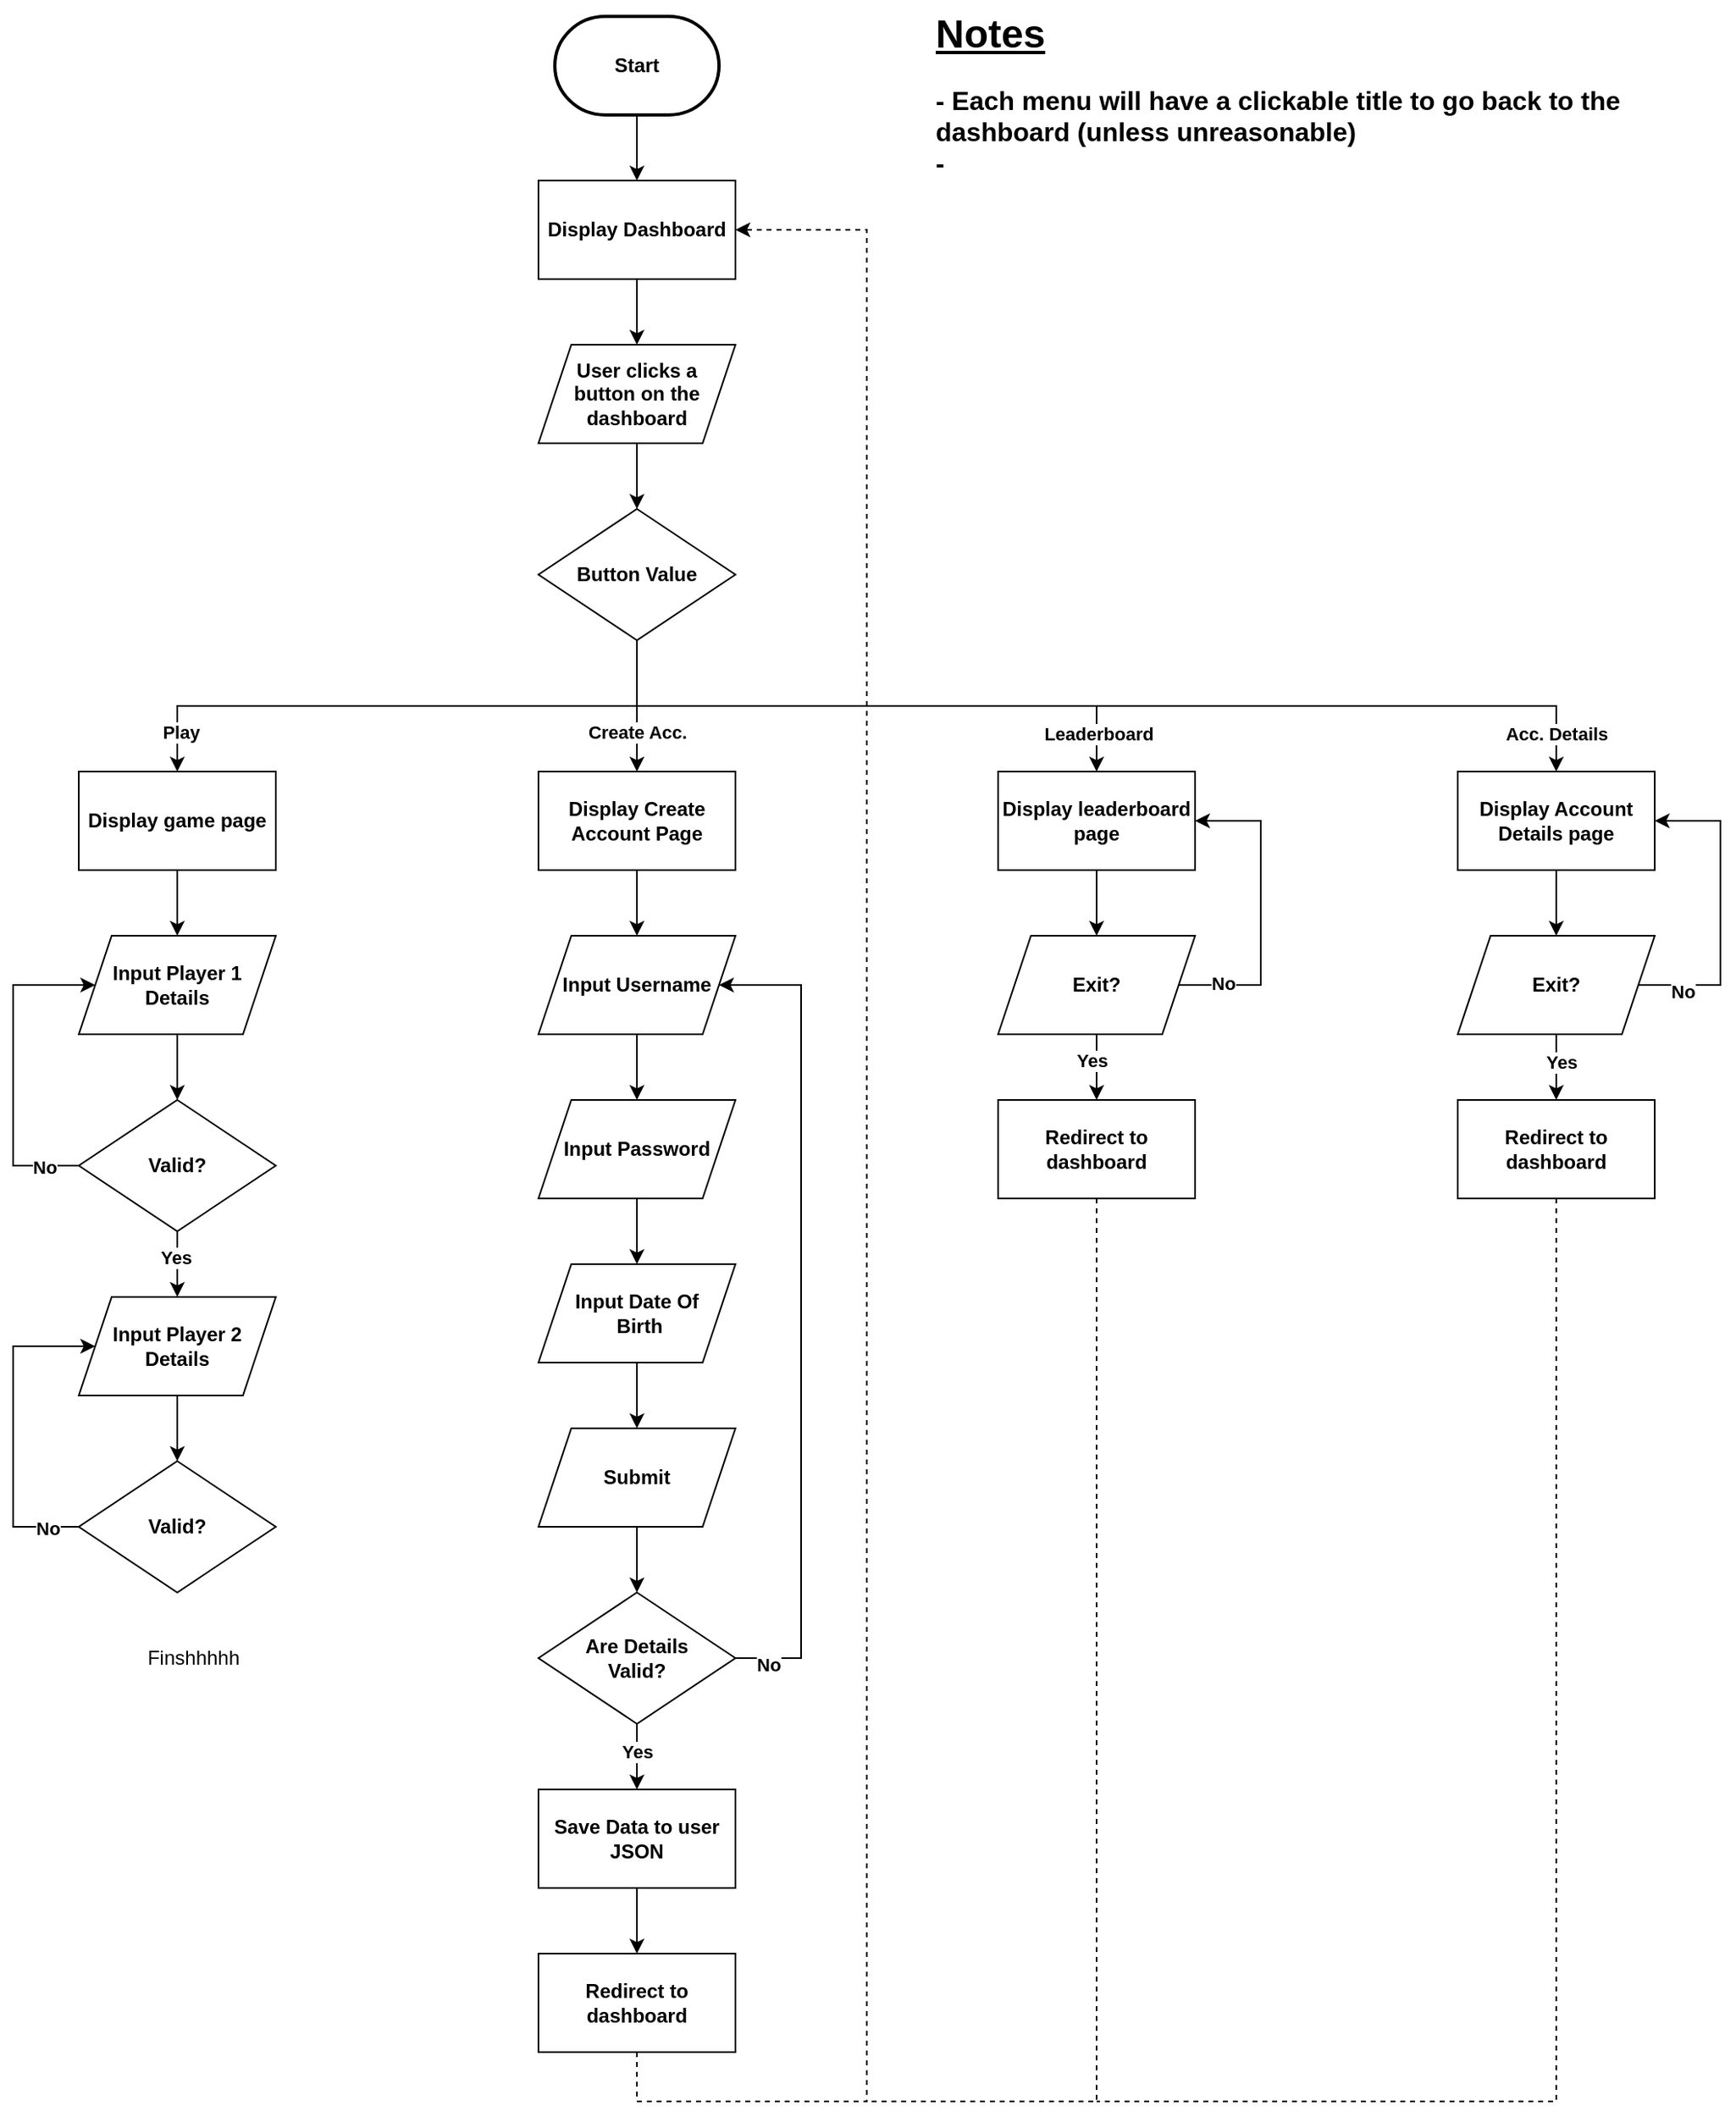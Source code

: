 <mxfile version="28.2.8">
  <diagram id="GJNnh0aB_3hqjro0ZcHj" name="Page-1">
    <mxGraphModel dx="2153" dy="783" grid="1" gridSize="10" guides="1" tooltips="1" connect="1" arrows="1" fold="1" page="1" pageScale="1" pageWidth="850" pageHeight="1100" math="0" shadow="0">
      <root>
        <mxCell id="0" />
        <mxCell id="1" parent="0" />
        <mxCell id="fMOrN0PpRIhcox0cRY3--9" value="" style="edgeStyle=orthogonalEdgeStyle;rounded=0;orthogonalLoop=1;jettySize=auto;html=1;" edge="1" parent="1" source="fMOrN0PpRIhcox0cRY3--3" target="fMOrN0PpRIhcox0cRY3--8">
          <mxGeometry relative="1" as="geometry" />
        </mxCell>
        <mxCell id="fMOrN0PpRIhcox0cRY3--3" value="&lt;b&gt;Display Dashboard&lt;/b&gt;" style="rounded=0;whiteSpace=wrap;html=1;" vertex="1" parent="1">
          <mxGeometry x="320" y="150" width="120" height="60" as="geometry" />
        </mxCell>
        <mxCell id="fMOrN0PpRIhcox0cRY3--6" value="&lt;b&gt;Button Value&lt;/b&gt;" style="rhombus;whiteSpace=wrap;html=1;" vertex="1" parent="1">
          <mxGeometry x="320" y="350" width="120" height="80" as="geometry" />
        </mxCell>
        <mxCell id="fMOrN0PpRIhcox0cRY3--10" value="" style="edgeStyle=orthogonalEdgeStyle;rounded=0;orthogonalLoop=1;jettySize=auto;html=1;" edge="1" parent="1" source="fMOrN0PpRIhcox0cRY3--8" target="fMOrN0PpRIhcox0cRY3--6">
          <mxGeometry relative="1" as="geometry" />
        </mxCell>
        <mxCell id="fMOrN0PpRIhcox0cRY3--8" value="&lt;b&gt;User clicks a&lt;/b&gt;&lt;br&gt;&lt;div&gt;&lt;b&gt;button on the&lt;/b&gt;&lt;/div&gt;&lt;div&gt;&lt;b&gt;dashboard&lt;/b&gt;&lt;/div&gt;" style="shape=parallelogram;perimeter=parallelogramPerimeter;whiteSpace=wrap;html=1;fixedSize=1;" vertex="1" parent="1">
          <mxGeometry x="320" y="250" width="120" height="60" as="geometry" />
        </mxCell>
        <mxCell id="fMOrN0PpRIhcox0cRY3--38" value="" style="edgeStyle=orthogonalEdgeStyle;rounded=0;orthogonalLoop=1;jettySize=auto;html=1;" edge="1" parent="1" source="fMOrN0PpRIhcox0cRY3--11" target="fMOrN0PpRIhcox0cRY3--37">
          <mxGeometry relative="1" as="geometry" />
        </mxCell>
        <mxCell id="fMOrN0PpRIhcox0cRY3--11" value="&lt;b&gt;Display game page&lt;/b&gt;" style="rounded=0;whiteSpace=wrap;html=1;" vertex="1" parent="1">
          <mxGeometry x="40" y="510" width="120" height="60" as="geometry" />
        </mxCell>
        <mxCell id="fMOrN0PpRIhcox0cRY3--79" value="" style="edgeStyle=orthogonalEdgeStyle;rounded=0;orthogonalLoop=1;jettySize=auto;html=1;" edge="1" parent="1" source="fMOrN0PpRIhcox0cRY3--12" target="fMOrN0PpRIhcox0cRY3--76">
          <mxGeometry relative="1" as="geometry" />
        </mxCell>
        <mxCell id="fMOrN0PpRIhcox0cRY3--12" value="&lt;b&gt;Display leaderboard page&lt;/b&gt;" style="rounded=0;whiteSpace=wrap;html=1;" vertex="1" parent="1">
          <mxGeometry x="600" y="510" width="120" height="60" as="geometry" />
        </mxCell>
        <mxCell id="fMOrN0PpRIhcox0cRY3--56" value="" style="edgeStyle=orthogonalEdgeStyle;rounded=0;orthogonalLoop=1;jettySize=auto;html=1;" edge="1" parent="1" source="fMOrN0PpRIhcox0cRY3--22" target="fMOrN0PpRIhcox0cRY3--53">
          <mxGeometry relative="1" as="geometry" />
        </mxCell>
        <mxCell id="fMOrN0PpRIhcox0cRY3--22" value="&lt;b&gt;Display Create Account Page&lt;/b&gt;" style="rounded=0;whiteSpace=wrap;html=1;" vertex="1" parent="1">
          <mxGeometry x="320" y="510" width="120" height="60" as="geometry" />
        </mxCell>
        <mxCell id="fMOrN0PpRIhcox0cRY3--87" value="" style="edgeStyle=orthogonalEdgeStyle;rounded=0;orthogonalLoop=1;jettySize=auto;html=1;" edge="1" parent="1" source="fMOrN0PpRIhcox0cRY3--28" target="fMOrN0PpRIhcox0cRY3--86">
          <mxGeometry relative="1" as="geometry" />
        </mxCell>
        <mxCell id="fMOrN0PpRIhcox0cRY3--28" value="&lt;b&gt;Display Account Details page&lt;/b&gt;" style="rounded=0;whiteSpace=wrap;html=1;" vertex="1" parent="1">
          <mxGeometry x="880" y="510" width="120" height="60" as="geometry" />
        </mxCell>
        <mxCell id="fMOrN0PpRIhcox0cRY3--29" value="" style="endArrow=classic;html=1;rounded=0;exitX=0.5;exitY=1;exitDx=0;exitDy=0;entryX=0.5;entryY=0;entryDx=0;entryDy=0;" edge="1" parent="1" source="fMOrN0PpRIhcox0cRY3--6" target="fMOrN0PpRIhcox0cRY3--22">
          <mxGeometry width="50" height="50" relative="1" as="geometry">
            <mxPoint x="490" y="560" as="sourcePoint" />
            <mxPoint x="540" y="510" as="targetPoint" />
          </mxGeometry>
        </mxCell>
        <mxCell id="fMOrN0PpRIhcox0cRY3--33" value="&lt;b&gt;Create Acc.&lt;/b&gt;" style="edgeLabel;html=1;align=center;verticalAlign=middle;resizable=0;points=[];" vertex="1" connectable="0" parent="fMOrN0PpRIhcox0cRY3--29">
          <mxGeometry x="0.404" relative="1" as="geometry">
            <mxPoint as="offset" />
          </mxGeometry>
        </mxCell>
        <mxCell id="fMOrN0PpRIhcox0cRY3--30" value="" style="endArrow=classic;html=1;rounded=0;entryX=0.5;entryY=0;entryDx=0;entryDy=0;" edge="1" parent="1" target="fMOrN0PpRIhcox0cRY3--11">
          <mxGeometry width="50" height="50" relative="1" as="geometry">
            <mxPoint x="380" y="470" as="sourcePoint" />
            <mxPoint x="240" y="420" as="targetPoint" />
            <Array as="points">
              <mxPoint x="100" y="470" />
            </Array>
          </mxGeometry>
        </mxCell>
        <mxCell id="fMOrN0PpRIhcox0cRY3--34" value="&lt;b&gt;Play&lt;/b&gt;" style="edgeLabel;html=1;align=center;verticalAlign=middle;resizable=0;points=[];" vertex="1" connectable="0" parent="fMOrN0PpRIhcox0cRY3--30">
          <mxGeometry x="0.849" y="2" relative="1" as="geometry">
            <mxPoint as="offset" />
          </mxGeometry>
        </mxCell>
        <mxCell id="fMOrN0PpRIhcox0cRY3--32" value="" style="endArrow=classic;html=1;rounded=0;entryX=0.5;entryY=0;entryDx=0;entryDy=0;" edge="1" parent="1" target="fMOrN0PpRIhcox0cRY3--12">
          <mxGeometry width="50" height="50" relative="1" as="geometry">
            <mxPoint x="660" y="470" as="sourcePoint" />
            <mxPoint x="720" y="370" as="targetPoint" />
          </mxGeometry>
        </mxCell>
        <mxCell id="fMOrN0PpRIhcox0cRY3--35" value="&lt;b&gt;Leaderboard&lt;/b&gt;" style="edgeLabel;html=1;align=center;verticalAlign=middle;resizable=0;points=[];" vertex="1" connectable="0" parent="fMOrN0PpRIhcox0cRY3--32">
          <mxGeometry x="-0.183" y="1" relative="1" as="geometry">
            <mxPoint as="offset" />
          </mxGeometry>
        </mxCell>
        <mxCell id="fMOrN0PpRIhcox0cRY3--41" value="" style="edgeStyle=orthogonalEdgeStyle;rounded=0;orthogonalLoop=1;jettySize=auto;html=1;" edge="1" parent="1" source="fMOrN0PpRIhcox0cRY3--37" target="fMOrN0PpRIhcox0cRY3--40">
          <mxGeometry relative="1" as="geometry" />
        </mxCell>
        <mxCell id="fMOrN0PpRIhcox0cRY3--37" value="&lt;b&gt;Input Player 1 Details&lt;/b&gt;" style="shape=parallelogram;perimeter=parallelogramPerimeter;whiteSpace=wrap;html=1;fixedSize=1;" vertex="1" parent="1">
          <mxGeometry x="40" y="610" width="120" height="60" as="geometry" />
        </mxCell>
        <mxCell id="fMOrN0PpRIhcox0cRY3--42" style="edgeStyle=orthogonalEdgeStyle;rounded=0;orthogonalLoop=1;jettySize=auto;html=1;entryX=0;entryY=0.5;entryDx=0;entryDy=0;" edge="1" parent="1" source="fMOrN0PpRIhcox0cRY3--40" target="fMOrN0PpRIhcox0cRY3--37">
          <mxGeometry relative="1" as="geometry">
            <Array as="points">
              <mxPoint y="750" />
              <mxPoint y="640" />
            </Array>
          </mxGeometry>
        </mxCell>
        <mxCell id="fMOrN0PpRIhcox0cRY3--43" value="&lt;b&gt;No&lt;/b&gt;" style="edgeLabel;html=1;align=center;verticalAlign=middle;resizable=0;points=[];" vertex="1" connectable="0" parent="fMOrN0PpRIhcox0cRY3--42">
          <mxGeometry x="-0.79" y="1" relative="1" as="geometry">
            <mxPoint as="offset" />
          </mxGeometry>
        </mxCell>
        <mxCell id="fMOrN0PpRIhcox0cRY3--47" value="" style="edgeStyle=orthogonalEdgeStyle;rounded=0;orthogonalLoop=1;jettySize=auto;html=1;" edge="1" parent="1" source="fMOrN0PpRIhcox0cRY3--40" target="fMOrN0PpRIhcox0cRY3--46">
          <mxGeometry relative="1" as="geometry" />
        </mxCell>
        <mxCell id="fMOrN0PpRIhcox0cRY3--48" value="&lt;b&gt;Yes&lt;/b&gt;" style="edgeLabel;html=1;align=center;verticalAlign=middle;resizable=0;points=[];" vertex="1" connectable="0" parent="fMOrN0PpRIhcox0cRY3--47">
          <mxGeometry x="-0.192" y="-1" relative="1" as="geometry">
            <mxPoint as="offset" />
          </mxGeometry>
        </mxCell>
        <mxCell id="fMOrN0PpRIhcox0cRY3--40" value="&lt;b&gt;Valid?&lt;/b&gt;" style="rhombus;whiteSpace=wrap;html=1;" vertex="1" parent="1">
          <mxGeometry x="40" y="710" width="120" height="80" as="geometry" />
        </mxCell>
        <mxCell id="fMOrN0PpRIhcox0cRY3--45" value="" style="edgeStyle=orthogonalEdgeStyle;rounded=0;orthogonalLoop=1;jettySize=auto;html=1;" edge="1" parent="1" source="fMOrN0PpRIhcox0cRY3--44" target="fMOrN0PpRIhcox0cRY3--3">
          <mxGeometry relative="1" as="geometry" />
        </mxCell>
        <mxCell id="fMOrN0PpRIhcox0cRY3--44" value="&lt;b&gt;Start&lt;/b&gt;" style="strokeWidth=2;html=1;shape=mxgraph.flowchart.terminator;whiteSpace=wrap;" vertex="1" parent="1">
          <mxGeometry x="330" y="50" width="100" height="60" as="geometry" />
        </mxCell>
        <mxCell id="fMOrN0PpRIhcox0cRY3--50" value="" style="edgeStyle=orthogonalEdgeStyle;rounded=0;orthogonalLoop=1;jettySize=auto;html=1;" edge="1" parent="1" source="fMOrN0PpRIhcox0cRY3--46" target="fMOrN0PpRIhcox0cRY3--49">
          <mxGeometry relative="1" as="geometry" />
        </mxCell>
        <mxCell id="fMOrN0PpRIhcox0cRY3--46" value="&lt;b&gt;Input Player 2 Details&lt;/b&gt;" style="shape=parallelogram;perimeter=parallelogramPerimeter;whiteSpace=wrap;html=1;fixedSize=1;" vertex="1" parent="1">
          <mxGeometry x="40" y="830" width="120" height="60" as="geometry" />
        </mxCell>
        <mxCell id="fMOrN0PpRIhcox0cRY3--51" style="edgeStyle=orthogonalEdgeStyle;rounded=0;orthogonalLoop=1;jettySize=auto;html=1;entryX=0;entryY=0.5;entryDx=0;entryDy=0;" edge="1" parent="1" source="fMOrN0PpRIhcox0cRY3--49" target="fMOrN0PpRIhcox0cRY3--46">
          <mxGeometry relative="1" as="geometry">
            <Array as="points">
              <mxPoint y="970" />
              <mxPoint y="860" />
            </Array>
          </mxGeometry>
        </mxCell>
        <mxCell id="fMOrN0PpRIhcox0cRY3--52" value="&lt;b&gt;No&lt;/b&gt;" style="edgeLabel;html=1;align=center;verticalAlign=middle;resizable=0;points=[];" vertex="1" connectable="0" parent="fMOrN0PpRIhcox0cRY3--51">
          <mxGeometry x="-0.807" y="1" relative="1" as="geometry">
            <mxPoint as="offset" />
          </mxGeometry>
        </mxCell>
        <mxCell id="fMOrN0PpRIhcox0cRY3--49" value="&lt;b&gt;Valid?&lt;/b&gt;" style="rhombus;whiteSpace=wrap;html=1;" vertex="1" parent="1">
          <mxGeometry x="40" y="930" width="120" height="80" as="geometry" />
        </mxCell>
        <mxCell id="fMOrN0PpRIhcox0cRY3--57" value="" style="edgeStyle=orthogonalEdgeStyle;rounded=0;orthogonalLoop=1;jettySize=auto;html=1;" edge="1" parent="1" source="fMOrN0PpRIhcox0cRY3--53" target="fMOrN0PpRIhcox0cRY3--54">
          <mxGeometry relative="1" as="geometry" />
        </mxCell>
        <mxCell id="fMOrN0PpRIhcox0cRY3--53" value="&lt;b&gt;Input Username&lt;/b&gt;" style="shape=parallelogram;perimeter=parallelogramPerimeter;whiteSpace=wrap;html=1;fixedSize=1;" vertex="1" parent="1">
          <mxGeometry x="320" y="610" width="120" height="60" as="geometry" />
        </mxCell>
        <mxCell id="fMOrN0PpRIhcox0cRY3--58" value="" style="edgeStyle=orthogonalEdgeStyle;rounded=0;orthogonalLoop=1;jettySize=auto;html=1;" edge="1" parent="1" source="fMOrN0PpRIhcox0cRY3--54" target="fMOrN0PpRIhcox0cRY3--55">
          <mxGeometry relative="1" as="geometry" />
        </mxCell>
        <mxCell id="fMOrN0PpRIhcox0cRY3--54" value="&lt;b&gt;Input Password&lt;/b&gt;" style="shape=parallelogram;perimeter=parallelogramPerimeter;whiteSpace=wrap;html=1;fixedSize=1;" vertex="1" parent="1">
          <mxGeometry x="320" y="710" width="120" height="60" as="geometry" />
        </mxCell>
        <mxCell id="fMOrN0PpRIhcox0cRY3--62" value="" style="edgeStyle=orthogonalEdgeStyle;rounded=0;orthogonalLoop=1;jettySize=auto;html=1;" edge="1" parent="1" source="fMOrN0PpRIhcox0cRY3--55" target="fMOrN0PpRIhcox0cRY3--61">
          <mxGeometry relative="1" as="geometry" />
        </mxCell>
        <mxCell id="fMOrN0PpRIhcox0cRY3--55" value="&lt;b&gt;Input Date Of&lt;/b&gt;&lt;div&gt;&lt;b&gt;&amp;nbsp;Birth&lt;/b&gt;&lt;/div&gt;" style="shape=parallelogram;perimeter=parallelogramPerimeter;whiteSpace=wrap;html=1;fixedSize=1;" vertex="1" parent="1">
          <mxGeometry x="320" y="810" width="120" height="60" as="geometry" />
        </mxCell>
        <mxCell id="fMOrN0PpRIhcox0cRY3--64" style="edgeStyle=orthogonalEdgeStyle;rounded=0;orthogonalLoop=1;jettySize=auto;html=1;entryX=1;entryY=0.5;entryDx=0;entryDy=0;" edge="1" parent="1" source="fMOrN0PpRIhcox0cRY3--59" target="fMOrN0PpRIhcox0cRY3--53">
          <mxGeometry relative="1" as="geometry">
            <Array as="points">
              <mxPoint x="480" y="1050" />
              <mxPoint x="480" y="640" />
            </Array>
          </mxGeometry>
        </mxCell>
        <mxCell id="fMOrN0PpRIhcox0cRY3--65" value="&lt;b&gt;No&lt;/b&gt;" style="edgeLabel;html=1;align=center;verticalAlign=middle;resizable=0;points=[];" vertex="1" connectable="0" parent="fMOrN0PpRIhcox0cRY3--64">
          <mxGeometry x="-0.922" y="-4" relative="1" as="geometry">
            <mxPoint as="offset" />
          </mxGeometry>
        </mxCell>
        <mxCell id="fMOrN0PpRIhcox0cRY3--68" value="" style="edgeStyle=orthogonalEdgeStyle;rounded=0;orthogonalLoop=1;jettySize=auto;html=1;" edge="1" parent="1" source="fMOrN0PpRIhcox0cRY3--59" target="fMOrN0PpRIhcox0cRY3--67">
          <mxGeometry relative="1" as="geometry" />
        </mxCell>
        <mxCell id="fMOrN0PpRIhcox0cRY3--69" value="&lt;b&gt;Yes&lt;/b&gt;" style="edgeLabel;html=1;align=center;verticalAlign=middle;resizable=0;points=[];" vertex="1" connectable="0" parent="fMOrN0PpRIhcox0cRY3--68">
          <mxGeometry x="-0.183" relative="1" as="geometry">
            <mxPoint as="offset" />
          </mxGeometry>
        </mxCell>
        <mxCell id="fMOrN0PpRIhcox0cRY3--59" value="&lt;b&gt;Are Details&lt;/b&gt;&lt;div&gt;&lt;b&gt;Valid?&lt;/b&gt;&lt;/div&gt;" style="rhombus;whiteSpace=wrap;html=1;" vertex="1" parent="1">
          <mxGeometry x="320" y="1010" width="120" height="80" as="geometry" />
        </mxCell>
        <mxCell id="fMOrN0PpRIhcox0cRY3--63" value="" style="edgeStyle=orthogonalEdgeStyle;rounded=0;orthogonalLoop=1;jettySize=auto;html=1;" edge="1" parent="1" source="fMOrN0PpRIhcox0cRY3--61" target="fMOrN0PpRIhcox0cRY3--59">
          <mxGeometry relative="1" as="geometry" />
        </mxCell>
        <mxCell id="fMOrN0PpRIhcox0cRY3--61" value="&lt;b&gt;Submit&lt;/b&gt;" style="shape=parallelogram;perimeter=parallelogramPerimeter;whiteSpace=wrap;html=1;fixedSize=1;" vertex="1" parent="1">
          <mxGeometry x="320" y="910" width="120" height="60" as="geometry" />
        </mxCell>
        <mxCell id="fMOrN0PpRIhcox0cRY3--71" value="" style="edgeStyle=orthogonalEdgeStyle;rounded=0;orthogonalLoop=1;jettySize=auto;html=1;" edge="1" parent="1" source="fMOrN0PpRIhcox0cRY3--67" target="fMOrN0PpRIhcox0cRY3--70">
          <mxGeometry relative="1" as="geometry" />
        </mxCell>
        <mxCell id="fMOrN0PpRIhcox0cRY3--67" value="&lt;b&gt;Save Data to user JSON&lt;/b&gt;" style="rounded=0;whiteSpace=wrap;html=1;" vertex="1" parent="1">
          <mxGeometry x="320" y="1130" width="120" height="60" as="geometry" />
        </mxCell>
        <mxCell id="fMOrN0PpRIhcox0cRY3--72" style="edgeStyle=orthogonalEdgeStyle;rounded=0;orthogonalLoop=1;jettySize=auto;html=1;entryX=1;entryY=0.5;entryDx=0;entryDy=0;dashed=1;exitX=0.5;exitY=1;exitDx=0;exitDy=0;" edge="1" parent="1" source="fMOrN0PpRIhcox0cRY3--70" target="fMOrN0PpRIhcox0cRY3--3">
          <mxGeometry relative="1" as="geometry">
            <Array as="points">
              <mxPoint x="380" y="1320" />
              <mxPoint x="520" y="1320" />
              <mxPoint x="520" y="180" />
            </Array>
          </mxGeometry>
        </mxCell>
        <mxCell id="fMOrN0PpRIhcox0cRY3--70" value="&lt;b&gt;Redirect to dashboard&lt;/b&gt;" style="rounded=0;whiteSpace=wrap;html=1;" vertex="1" parent="1">
          <mxGeometry x="320" y="1230" width="120" height="60" as="geometry" />
        </mxCell>
        <mxCell id="fMOrN0PpRIhcox0cRY3--74" value="" style="endArrow=classic;html=1;rounded=0;entryX=0.5;entryY=0;entryDx=0;entryDy=0;" edge="1" parent="1" target="fMOrN0PpRIhcox0cRY3--28">
          <mxGeometry width="50" height="50" relative="1" as="geometry">
            <mxPoint x="380" y="470" as="sourcePoint" />
            <mxPoint x="700" y="460" as="targetPoint" />
            <Array as="points">
              <mxPoint x="940" y="470" />
            </Array>
          </mxGeometry>
        </mxCell>
        <mxCell id="fMOrN0PpRIhcox0cRY3--75" value="&lt;b&gt;Acc. Details&lt;/b&gt;" style="edgeLabel;html=1;align=center;verticalAlign=middle;resizable=0;points=[];" vertex="1" connectable="0" parent="fMOrN0PpRIhcox0cRY3--74">
          <mxGeometry x="0.923" relative="1" as="geometry">
            <mxPoint as="offset" />
          </mxGeometry>
        </mxCell>
        <mxCell id="fMOrN0PpRIhcox0cRY3--77" style="edgeStyle=orthogonalEdgeStyle;rounded=0;orthogonalLoop=1;jettySize=auto;html=1;entryX=1;entryY=0.5;entryDx=0;entryDy=0;" edge="1" parent="1" source="fMOrN0PpRIhcox0cRY3--76" target="fMOrN0PpRIhcox0cRY3--12">
          <mxGeometry relative="1" as="geometry">
            <Array as="points">
              <mxPoint x="760" y="640" />
              <mxPoint x="760" y="540" />
            </Array>
          </mxGeometry>
        </mxCell>
        <mxCell id="fMOrN0PpRIhcox0cRY3--78" value="&lt;b&gt;No&lt;/b&gt;" style="edgeLabel;html=1;align=center;verticalAlign=middle;resizable=0;points=[];" vertex="1" connectable="0" parent="fMOrN0PpRIhcox0cRY3--77">
          <mxGeometry x="-0.717" y="1" relative="1" as="geometry">
            <mxPoint as="offset" />
          </mxGeometry>
        </mxCell>
        <mxCell id="fMOrN0PpRIhcox0cRY3--83" value="" style="edgeStyle=orthogonalEdgeStyle;rounded=0;orthogonalLoop=1;jettySize=auto;html=1;" edge="1" parent="1" source="fMOrN0PpRIhcox0cRY3--76" target="fMOrN0PpRIhcox0cRY3--82">
          <mxGeometry relative="1" as="geometry" />
        </mxCell>
        <mxCell id="fMOrN0PpRIhcox0cRY3--84" value="&lt;b&gt;Yes&lt;/b&gt;" style="edgeLabel;html=1;align=center;verticalAlign=middle;resizable=0;points=[];" vertex="1" connectable="0" parent="fMOrN0PpRIhcox0cRY3--83">
          <mxGeometry x="-0.217" y="-3" relative="1" as="geometry">
            <mxPoint as="offset" />
          </mxGeometry>
        </mxCell>
        <mxCell id="fMOrN0PpRIhcox0cRY3--76" value="&lt;b&gt;Exit?&lt;/b&gt;" style="shape=parallelogram;perimeter=parallelogramPerimeter;whiteSpace=wrap;html=1;fixedSize=1;" vertex="1" parent="1">
          <mxGeometry x="600" y="610" width="120" height="60" as="geometry" />
        </mxCell>
        <mxCell id="fMOrN0PpRIhcox0cRY3--85" style="edgeStyle=orthogonalEdgeStyle;rounded=0;orthogonalLoop=1;jettySize=auto;html=1;endArrow=none;endFill=0;dashed=1;" edge="1" parent="1" source="fMOrN0PpRIhcox0cRY3--82">
          <mxGeometry relative="1" as="geometry">
            <mxPoint x="520" y="1320" as="targetPoint" />
            <Array as="points">
              <mxPoint x="660" y="1320" />
            </Array>
          </mxGeometry>
        </mxCell>
        <mxCell id="fMOrN0PpRIhcox0cRY3--82" value="&lt;b&gt;Redirect to dashboard&lt;/b&gt;" style="rounded=0;whiteSpace=wrap;html=1;" vertex="1" parent="1">
          <mxGeometry x="600" y="710" width="120" height="60" as="geometry" />
        </mxCell>
        <mxCell id="fMOrN0PpRIhcox0cRY3--88" style="edgeStyle=orthogonalEdgeStyle;rounded=0;orthogonalLoop=1;jettySize=auto;html=1;entryX=1;entryY=0.5;entryDx=0;entryDy=0;" edge="1" parent="1" source="fMOrN0PpRIhcox0cRY3--86" target="fMOrN0PpRIhcox0cRY3--28">
          <mxGeometry relative="1" as="geometry">
            <Array as="points">
              <mxPoint x="1040" y="640" />
              <mxPoint x="1040" y="540" />
            </Array>
          </mxGeometry>
        </mxCell>
        <mxCell id="fMOrN0PpRIhcox0cRY3--89" value="&lt;b&gt;No&lt;/b&gt;" style="edgeLabel;html=1;align=center;verticalAlign=middle;resizable=0;points=[];" vertex="1" connectable="0" parent="fMOrN0PpRIhcox0cRY3--88">
          <mxGeometry x="-0.718" y="-4" relative="1" as="geometry">
            <mxPoint as="offset" />
          </mxGeometry>
        </mxCell>
        <mxCell id="fMOrN0PpRIhcox0cRY3--92" value="" style="edgeStyle=orthogonalEdgeStyle;rounded=0;orthogonalLoop=1;jettySize=auto;html=1;" edge="1" parent="1" source="fMOrN0PpRIhcox0cRY3--86" target="fMOrN0PpRIhcox0cRY3--91">
          <mxGeometry relative="1" as="geometry" />
        </mxCell>
        <mxCell id="fMOrN0PpRIhcox0cRY3--93" value="&lt;b&gt;Yes&lt;/b&gt;" style="edgeLabel;html=1;align=center;verticalAlign=middle;resizable=0;points=[];" vertex="1" connectable="0" parent="fMOrN0PpRIhcox0cRY3--92">
          <mxGeometry x="-0.14" y="3" relative="1" as="geometry">
            <mxPoint as="offset" />
          </mxGeometry>
        </mxCell>
        <mxCell id="fMOrN0PpRIhcox0cRY3--86" value="&lt;b&gt;Exit?&lt;/b&gt;" style="shape=parallelogram;perimeter=parallelogramPerimeter;whiteSpace=wrap;html=1;fixedSize=1;" vertex="1" parent="1">
          <mxGeometry x="880" y="610" width="120" height="60" as="geometry" />
        </mxCell>
        <mxCell id="fMOrN0PpRIhcox0cRY3--94" style="edgeStyle=orthogonalEdgeStyle;rounded=0;orthogonalLoop=1;jettySize=auto;html=1;dashed=1;endArrow=none;endFill=0;" edge="1" parent="1" source="fMOrN0PpRIhcox0cRY3--91">
          <mxGeometry relative="1" as="geometry">
            <mxPoint x="660" y="1320" as="targetPoint" />
            <Array as="points">
              <mxPoint x="940" y="1320" />
            </Array>
          </mxGeometry>
        </mxCell>
        <mxCell id="fMOrN0PpRIhcox0cRY3--91" value="&lt;b&gt;Redirect to dashboard&lt;/b&gt;" style="rounded=0;whiteSpace=wrap;html=1;" vertex="1" parent="1">
          <mxGeometry x="880" y="710" width="120" height="60" as="geometry" />
        </mxCell>
        <mxCell id="fMOrN0PpRIhcox0cRY3--95" value="&lt;h1 style=&quot;margin-top: 0px;&quot;&gt;&lt;u&gt;Notes&lt;/u&gt;&lt;/h1&gt;&lt;div&gt;&lt;font style=&quot;font-size: 16px;&quot;&gt;&lt;b style=&quot;&quot;&gt;- Each menu will have a clickable title to go back to the dashboard (unless unreasonable)&lt;/b&gt;&lt;/font&gt;&lt;/div&gt;&lt;div&gt;&lt;font style=&quot;font-size: 16px;&quot;&gt;&lt;b style=&quot;&quot;&gt;-&amp;nbsp;&lt;/b&gt;&lt;/font&gt;&lt;/div&gt;" style="text;html=1;whiteSpace=wrap;overflow=hidden;rounded=0;" vertex="1" parent="1">
          <mxGeometry x="560" y="40" width="480" height="400" as="geometry" />
        </mxCell>
        <mxCell id="fMOrN0PpRIhcox0cRY3--96" value="Finshhhhh" style="text;html=1;whiteSpace=wrap;strokeColor=none;fillColor=none;align=center;verticalAlign=middle;rounded=0;" vertex="1" parent="1">
          <mxGeometry x="80" y="1035" width="60" height="30" as="geometry" />
        </mxCell>
      </root>
    </mxGraphModel>
  </diagram>
</mxfile>
